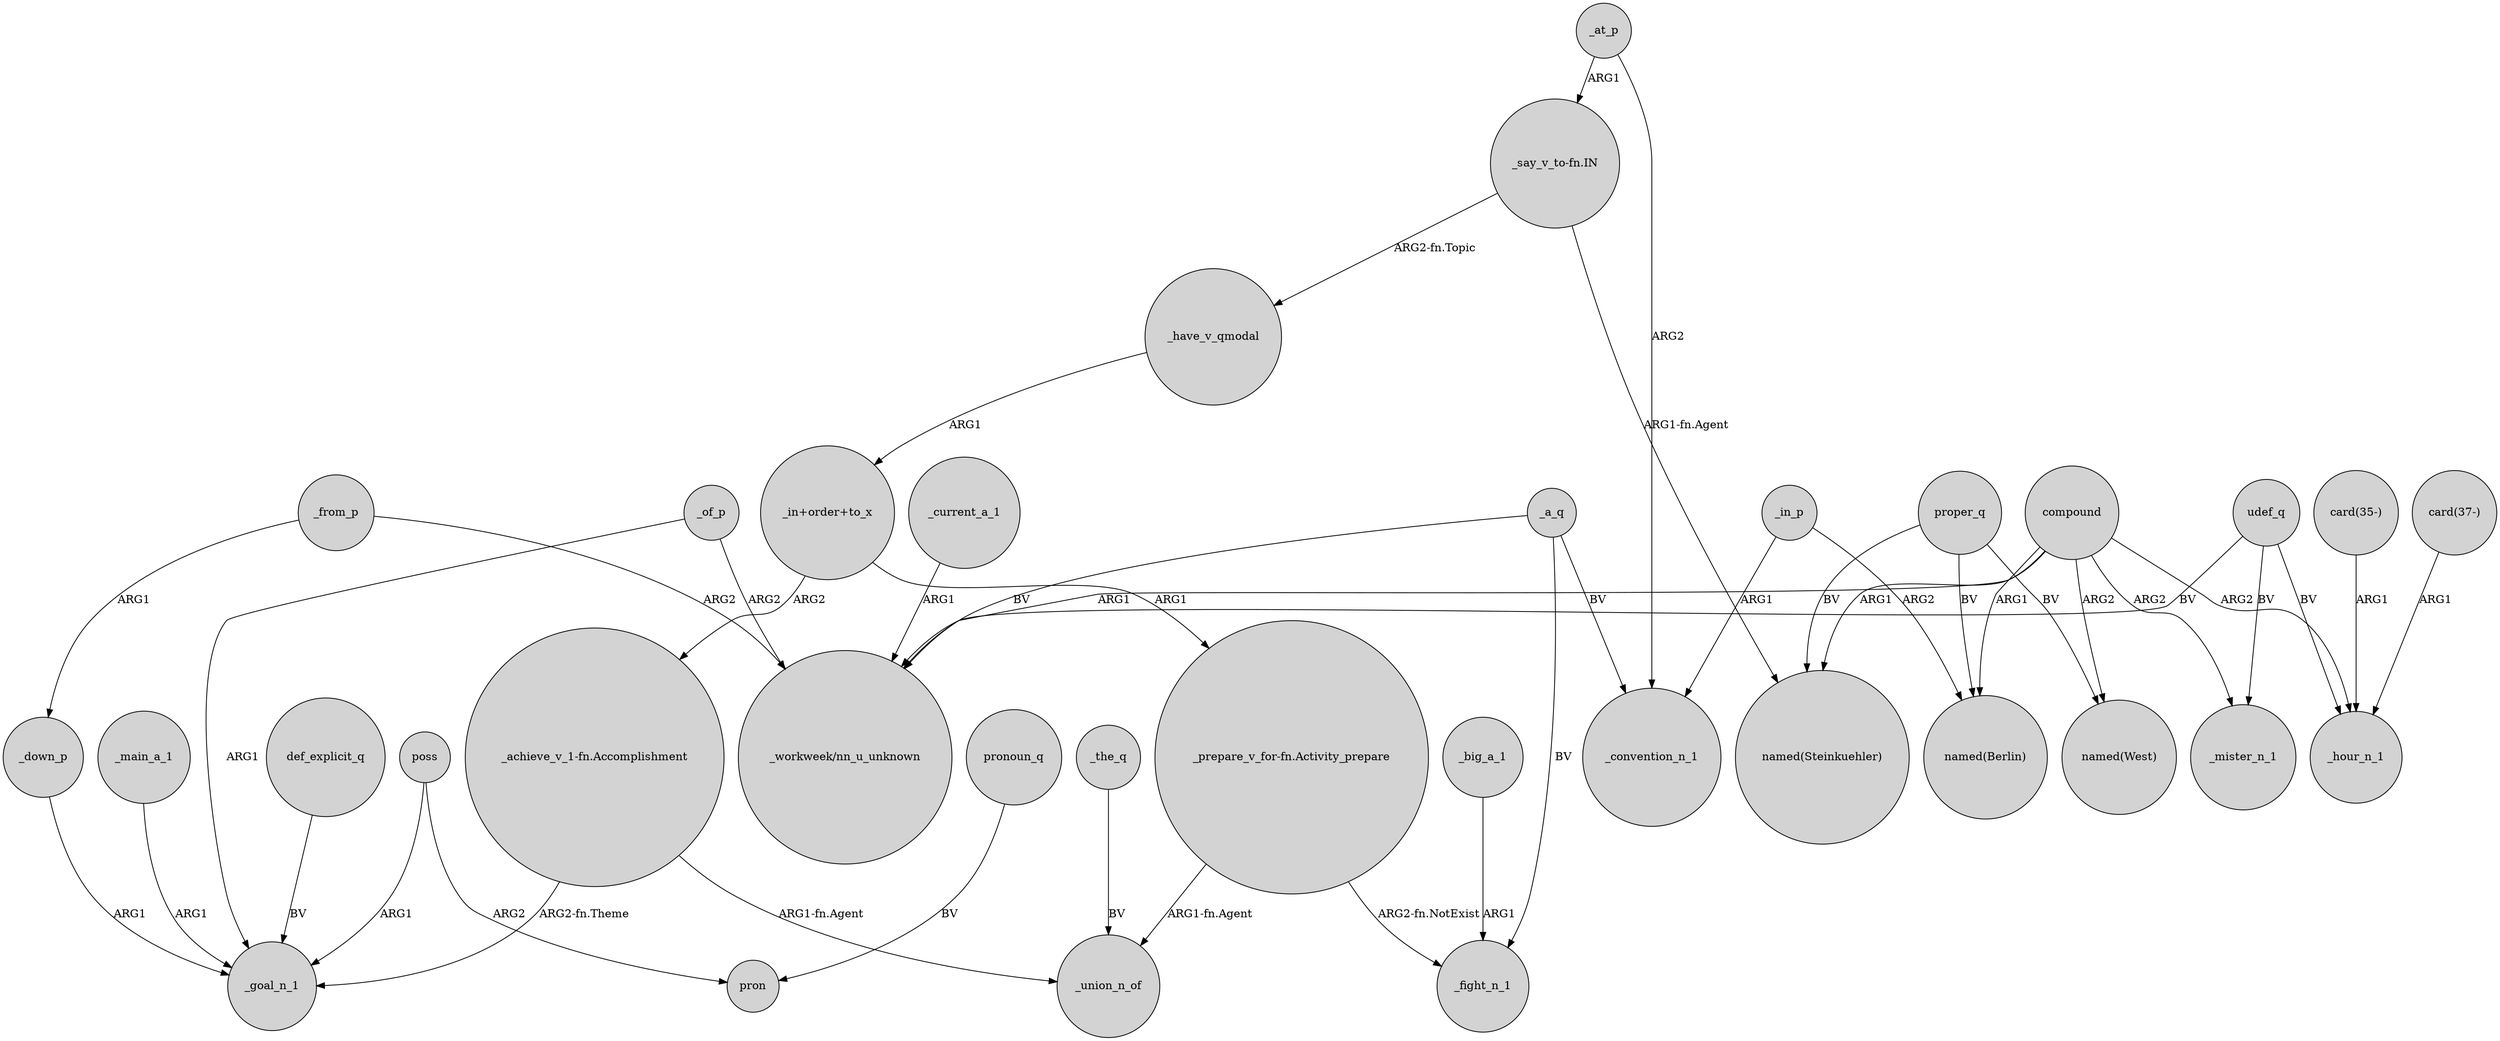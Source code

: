 digraph {
	node [shape=circle style=filled]
	compound -> "_workweek/nn_u_unknown" [label=ARG1]
	_of_p -> "_workweek/nn_u_unknown" [label=ARG2]
	compound -> "named(West)" [label=ARG2]
	"_say_v_to-fn.IN" -> "named(Steinkuehler)" [label="ARG1-fn.Agent"]
	"_say_v_to-fn.IN" -> _have_v_qmodal [label="ARG2-fn.Topic"]
	"_in+order+to_x" -> "_prepare_v_for-fn.Activity_prepare" [label=ARG1]
	poss -> pron [label=ARG2]
	"_prepare_v_for-fn.Activity_prepare" -> _fight_n_1 [label="ARG2-fn.NotExist"]
	def_explicit_q -> _goal_n_1 [label=BV]
	"_in+order+to_x" -> "_achieve_v_1-fn.Accomplishment" [label=ARG2]
	compound -> _mister_n_1 [label=ARG2]
	_from_p -> _down_p [label=ARG1]
	_from_p -> "_workweek/nn_u_unknown" [label=ARG2]
	_main_a_1 -> _goal_n_1 [label=ARG1]
	_of_p -> _goal_n_1 [label=ARG1]
	udef_q -> _hour_n_1 [label=BV]
	udef_q -> _mister_n_1 [label=BV]
	"card(35-)" -> _hour_n_1 [label=ARG1]
	_the_q -> _union_n_of [label=BV]
	"_achieve_v_1-fn.Accomplishment" -> _union_n_of [label="ARG1-fn.Agent"]
	proper_q -> "named(West)" [label=BV]
	_in_p -> _convention_n_1 [label=ARG1]
	"_prepare_v_for-fn.Activity_prepare" -> _union_n_of [label="ARG1-fn.Agent"]
	_current_a_1 -> "_workweek/nn_u_unknown" [label=ARG1]
	_at_p -> _convention_n_1 [label=ARG2]
	poss -> _goal_n_1 [label=ARG1]
	pronoun_q -> pron [label=BV]
	_down_p -> _goal_n_1 [label=ARG1]
	_big_a_1 -> _fight_n_1 [label=ARG1]
	"_achieve_v_1-fn.Accomplishment" -> _goal_n_1 [label="ARG2-fn.Theme"]
	compound -> "named(Steinkuehler)" [label=ARG1]
	_at_p -> "_say_v_to-fn.IN" [label=ARG1]
	compound -> _hour_n_1 [label=ARG2]
	_in_p -> "named(Berlin)" [label=ARG2]
	_a_q -> "_workweek/nn_u_unknown" [label=BV]
	compound -> "named(Berlin)" [label=ARG1]
	"card(37-)" -> _hour_n_1 [label=ARG1]
	proper_q -> "named(Berlin)" [label=BV]
	_a_q -> _fight_n_1 [label=BV]
	_a_q -> _convention_n_1 [label=BV]
	proper_q -> "named(Steinkuehler)" [label=BV]
	_have_v_qmodal -> "_in+order+to_x" [label=ARG1]
	udef_q -> "_workweek/nn_u_unknown" [label=BV]
}
